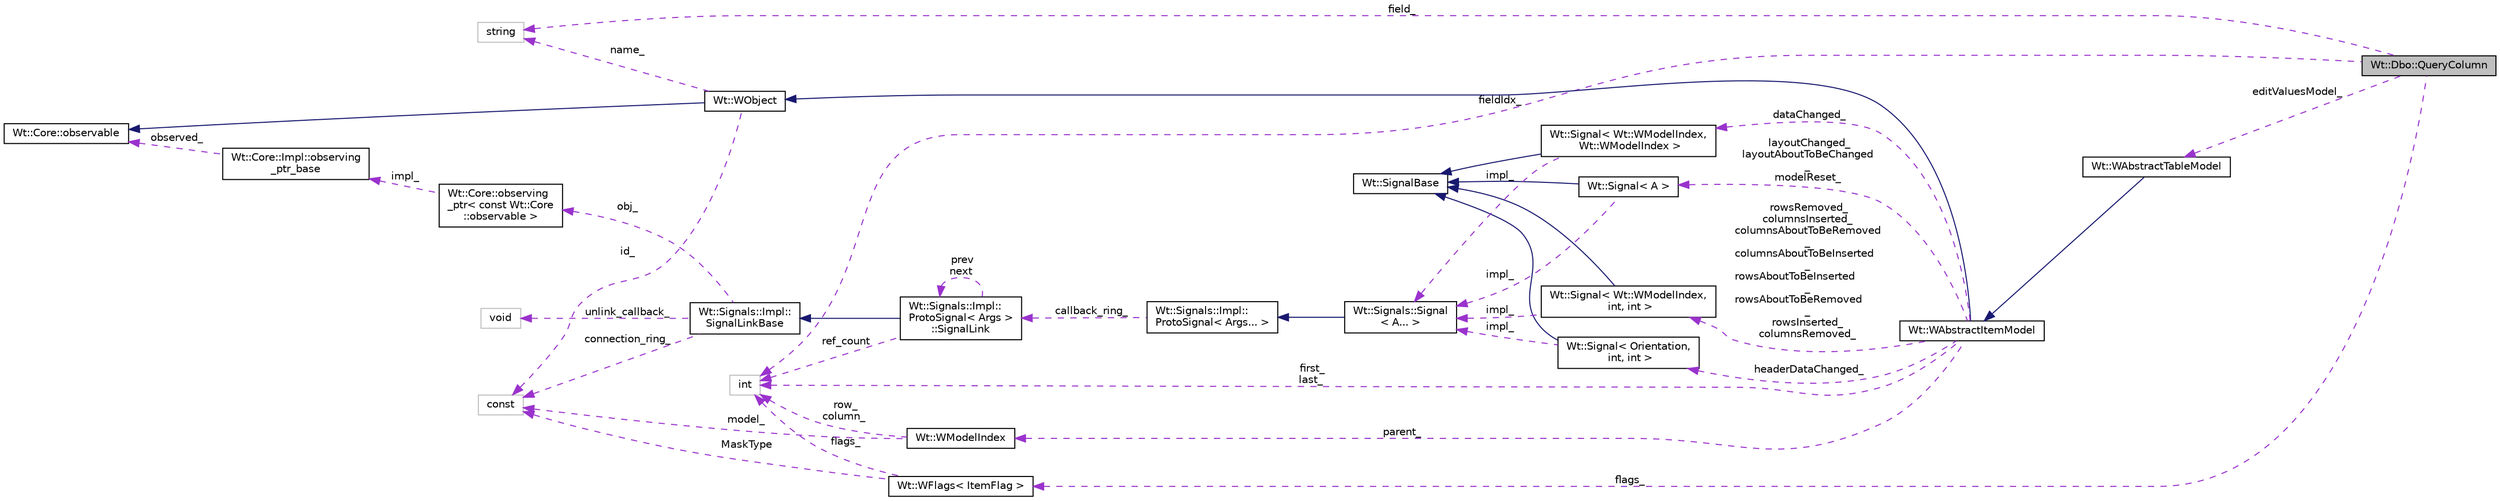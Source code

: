 digraph "Wt::Dbo::QueryColumn"
{
 // LATEX_PDF_SIZE
  edge [fontname="Helvetica",fontsize="10",labelfontname="Helvetica",labelfontsize="10"];
  node [fontname="Helvetica",fontsize="10",shape=record];
  rankdir="LR";
  Node1 [label="Wt::Dbo::QueryColumn",height=0.2,width=0.4,color="black", fillcolor="grey75", style="filled", fontcolor="black",tooltip=" "];
  Node2 -> Node1 [dir="back",color="darkorchid3",fontsize="10",style="dashed",label=" flags_" ,fontname="Helvetica"];
  Node2 [label="Wt::WFlags\< ItemFlag \>",height=0.2,width=0.4,color="black", fillcolor="white", style="filled",URL="$classWt_1_1WFlags.html",tooltip=" "];
  Node3 -> Node2 [dir="back",color="darkorchid3",fontsize="10",style="dashed",label=" flags_" ,fontname="Helvetica"];
  Node3 [label="int",height=0.2,width=0.4,color="grey75", fillcolor="white", style="filled",tooltip=" "];
  Node4 -> Node2 [dir="back",color="darkorchid3",fontsize="10",style="dashed",label=" MaskType" ,fontname="Helvetica"];
  Node4 [label="const",height=0.2,width=0.4,color="grey75", fillcolor="white", style="filled",tooltip=" "];
  Node3 -> Node1 [dir="back",color="darkorchid3",fontsize="10",style="dashed",label=" fieldIdx_" ,fontname="Helvetica"];
  Node5 -> Node1 [dir="back",color="darkorchid3",fontsize="10",style="dashed",label=" field_" ,fontname="Helvetica"];
  Node5 [label="string",height=0.2,width=0.4,color="grey75", fillcolor="white", style="filled",tooltip=" "];
  Node6 -> Node1 [dir="back",color="darkorchid3",fontsize="10",style="dashed",label=" editValuesModel_" ,fontname="Helvetica"];
  Node6 [label="Wt::WAbstractTableModel",height=0.2,width=0.4,color="black", fillcolor="white", style="filled",URL="$classWt_1_1WAbstractTableModel.html",tooltip="An abstract table model for use with Wt's view classes."];
  Node7 -> Node6 [dir="back",color="midnightblue",fontsize="10",style="solid",fontname="Helvetica"];
  Node7 [label="Wt::WAbstractItemModel",height=0.2,width=0.4,color="black", fillcolor="white", style="filled",URL="$classWt_1_1WAbstractItemModel.html",tooltip="An abstract model for use with Wt's view classes."];
  Node8 -> Node7 [dir="back",color="midnightblue",fontsize="10",style="solid",fontname="Helvetica"];
  Node8 [label="Wt::WObject",height=0.2,width=0.4,color="black", fillcolor="white", style="filled",URL="$classWt_1_1WObject.html",tooltip="A base class for objects that participate in the signal/slot system."];
  Node9 -> Node8 [dir="back",color="midnightblue",fontsize="10",style="solid",fontname="Helvetica"];
  Node9 [label="Wt::Core::observable",height=0.2,width=0.4,color="black", fillcolor="white", style="filled",URL="$classWt_1_1Core_1_1observable.html",tooltip="A base class for objects whose life-time can be tracked."];
  Node5 -> Node8 [dir="back",color="darkorchid3",fontsize="10",style="dashed",label=" name_" ,fontname="Helvetica"];
  Node4 -> Node8 [dir="back",color="darkorchid3",fontsize="10",style="dashed",label=" id_" ,fontname="Helvetica"];
  Node10 -> Node7 [dir="back",color="darkorchid3",fontsize="10",style="dashed",label=" layoutChanged_\nlayoutAboutToBeChanged\l_\nmodelReset_" ,fontname="Helvetica"];
  Node10 [label="Wt::Signal\< A \>",height=0.2,width=0.4,color="black", fillcolor="white", style="filled",URL="$classWt_1_1Signal.html",tooltip="A signal that propagates events to listeners."];
  Node11 -> Node10 [dir="back",color="midnightblue",fontsize="10",style="solid",fontname="Helvetica"];
  Node11 [label="Wt::SignalBase",height=0.2,width=0.4,color="black", fillcolor="white", style="filled",URL="$classWt_1_1SignalBase.html",tooltip="Abstract base class of a signal."];
  Node12 -> Node10 [dir="back",color="darkorchid3",fontsize="10",style="dashed",label=" impl_" ,fontname="Helvetica"];
  Node12 [label="Wt::Signals::Signal\l\< A... \>",height=0.2,width=0.4,color="black", fillcolor="white", style="filled",URL="$structWt_1_1Signals_1_1Signal.html",tooltip=" "];
  Node13 -> Node12 [dir="back",color="midnightblue",fontsize="10",style="solid",fontname="Helvetica"];
  Node13 [label="Wt::Signals::Impl::\lProtoSignal\< Args... \>",height=0.2,width=0.4,color="black", fillcolor="white", style="filled",URL="$classWt_1_1Signals_1_1Impl_1_1ProtoSignal.html",tooltip=" "];
  Node14 -> Node13 [dir="back",color="darkorchid3",fontsize="10",style="dashed",label=" callback_ring_" ,fontname="Helvetica"];
  Node14 [label="Wt::Signals::Impl::\lProtoSignal\< Args \>\l::SignalLink",height=0.2,width=0.4,color="black", fillcolor="white", style="filled",URL="$structWt_1_1Signals_1_1Impl_1_1ProtoSignal_1_1SignalLink.html",tooltip=" "];
  Node15 -> Node14 [dir="back",color="midnightblue",fontsize="10",style="solid",fontname="Helvetica"];
  Node15 [label="Wt::Signals::Impl::\lSignalLinkBase",height=0.2,width=0.4,color="black", fillcolor="white", style="filled",URL="$classWt_1_1Signals_1_1Impl_1_1SignalLinkBase.html",tooltip=" "];
  Node16 -> Node15 [dir="back",color="darkorchid3",fontsize="10",style="dashed",label=" unlink_callback_" ,fontname="Helvetica"];
  Node16 [label="void",height=0.2,width=0.4,color="grey75", fillcolor="white", style="filled",tooltip=" "];
  Node17 -> Node15 [dir="back",color="darkorchid3",fontsize="10",style="dashed",label=" obj_" ,fontname="Helvetica"];
  Node17 [label="Wt::Core::observing\l_ptr\< const Wt::Core\l::observable \>",height=0.2,width=0.4,color="black", fillcolor="white", style="filled",URL="$classWt_1_1Core_1_1observing__ptr.html",tooltip=" "];
  Node18 -> Node17 [dir="back",color="darkorchid3",fontsize="10",style="dashed",label=" impl_" ,fontname="Helvetica"];
  Node18 [label="Wt::Core::Impl::observing\l_ptr_base",height=0.2,width=0.4,color="black", fillcolor="white", style="filled",URL="$structWt_1_1Core_1_1Impl_1_1observing__ptr__base.html",tooltip=" "];
  Node9 -> Node18 [dir="back",color="darkorchid3",fontsize="10",style="dashed",label=" observed_" ,fontname="Helvetica"];
  Node4 -> Node15 [dir="back",color="darkorchid3",fontsize="10",style="dashed",label=" connection_ring_" ,fontname="Helvetica"];
  Node3 -> Node14 [dir="back",color="darkorchid3",fontsize="10",style="dashed",label=" ref_count" ,fontname="Helvetica"];
  Node14 -> Node14 [dir="back",color="darkorchid3",fontsize="10",style="dashed",label=" prev\nnext" ,fontname="Helvetica"];
  Node19 -> Node7 [dir="back",color="darkorchid3",fontsize="10",style="dashed",label=" parent_" ,fontname="Helvetica"];
  Node19 [label="Wt::WModelIndex",height=0.2,width=0.4,color="black", fillcolor="white", style="filled",URL="$classWt_1_1WModelIndex.html",tooltip="A value class that describes an index to an item in a data model."];
  Node3 -> Node19 [dir="back",color="darkorchid3",fontsize="10",style="dashed",label=" row_\ncolumn_" ,fontname="Helvetica"];
  Node4 -> Node19 [dir="back",color="darkorchid3",fontsize="10",style="dashed",label=" model_" ,fontname="Helvetica"];
  Node20 -> Node7 [dir="back",color="darkorchid3",fontsize="10",style="dashed",label=" dataChanged_" ,fontname="Helvetica"];
  Node20 [label="Wt::Signal\< Wt::WModelIndex,\l Wt::WModelIndex \>",height=0.2,width=0.4,color="black", fillcolor="white", style="filled",URL="$classWt_1_1Signal.html",tooltip=" "];
  Node11 -> Node20 [dir="back",color="midnightblue",fontsize="10",style="solid",fontname="Helvetica"];
  Node12 -> Node20 [dir="back",color="darkorchid3",fontsize="10",style="dashed",label=" impl_" ,fontname="Helvetica"];
  Node21 -> Node7 [dir="back",color="darkorchid3",fontsize="10",style="dashed",label=" headerDataChanged_" ,fontname="Helvetica"];
  Node21 [label="Wt::Signal\< Orientation,\l int, int \>",height=0.2,width=0.4,color="black", fillcolor="white", style="filled",URL="$classWt_1_1Signal.html",tooltip=" "];
  Node11 -> Node21 [dir="back",color="midnightblue",fontsize="10",style="solid",fontname="Helvetica"];
  Node12 -> Node21 [dir="back",color="darkorchid3",fontsize="10",style="dashed",label=" impl_" ,fontname="Helvetica"];
  Node22 -> Node7 [dir="back",color="darkorchid3",fontsize="10",style="dashed",label=" rowsRemoved_\ncolumnsInserted_\ncolumnsAboutToBeRemoved\l_\ncolumnsAboutToBeInserted\l_\nrowsAboutToBeInserted\l_\nrowsAboutToBeRemoved\l_\nrowsInserted_\ncolumnsRemoved_" ,fontname="Helvetica"];
  Node22 [label="Wt::Signal\< Wt::WModelIndex,\l int, int \>",height=0.2,width=0.4,color="black", fillcolor="white", style="filled",URL="$classWt_1_1Signal.html",tooltip=" "];
  Node11 -> Node22 [dir="back",color="midnightblue",fontsize="10",style="solid",fontname="Helvetica"];
  Node12 -> Node22 [dir="back",color="darkorchid3",fontsize="10",style="dashed",label=" impl_" ,fontname="Helvetica"];
  Node3 -> Node7 [dir="back",color="darkorchid3",fontsize="10",style="dashed",label=" first_\nlast_" ,fontname="Helvetica"];
}
